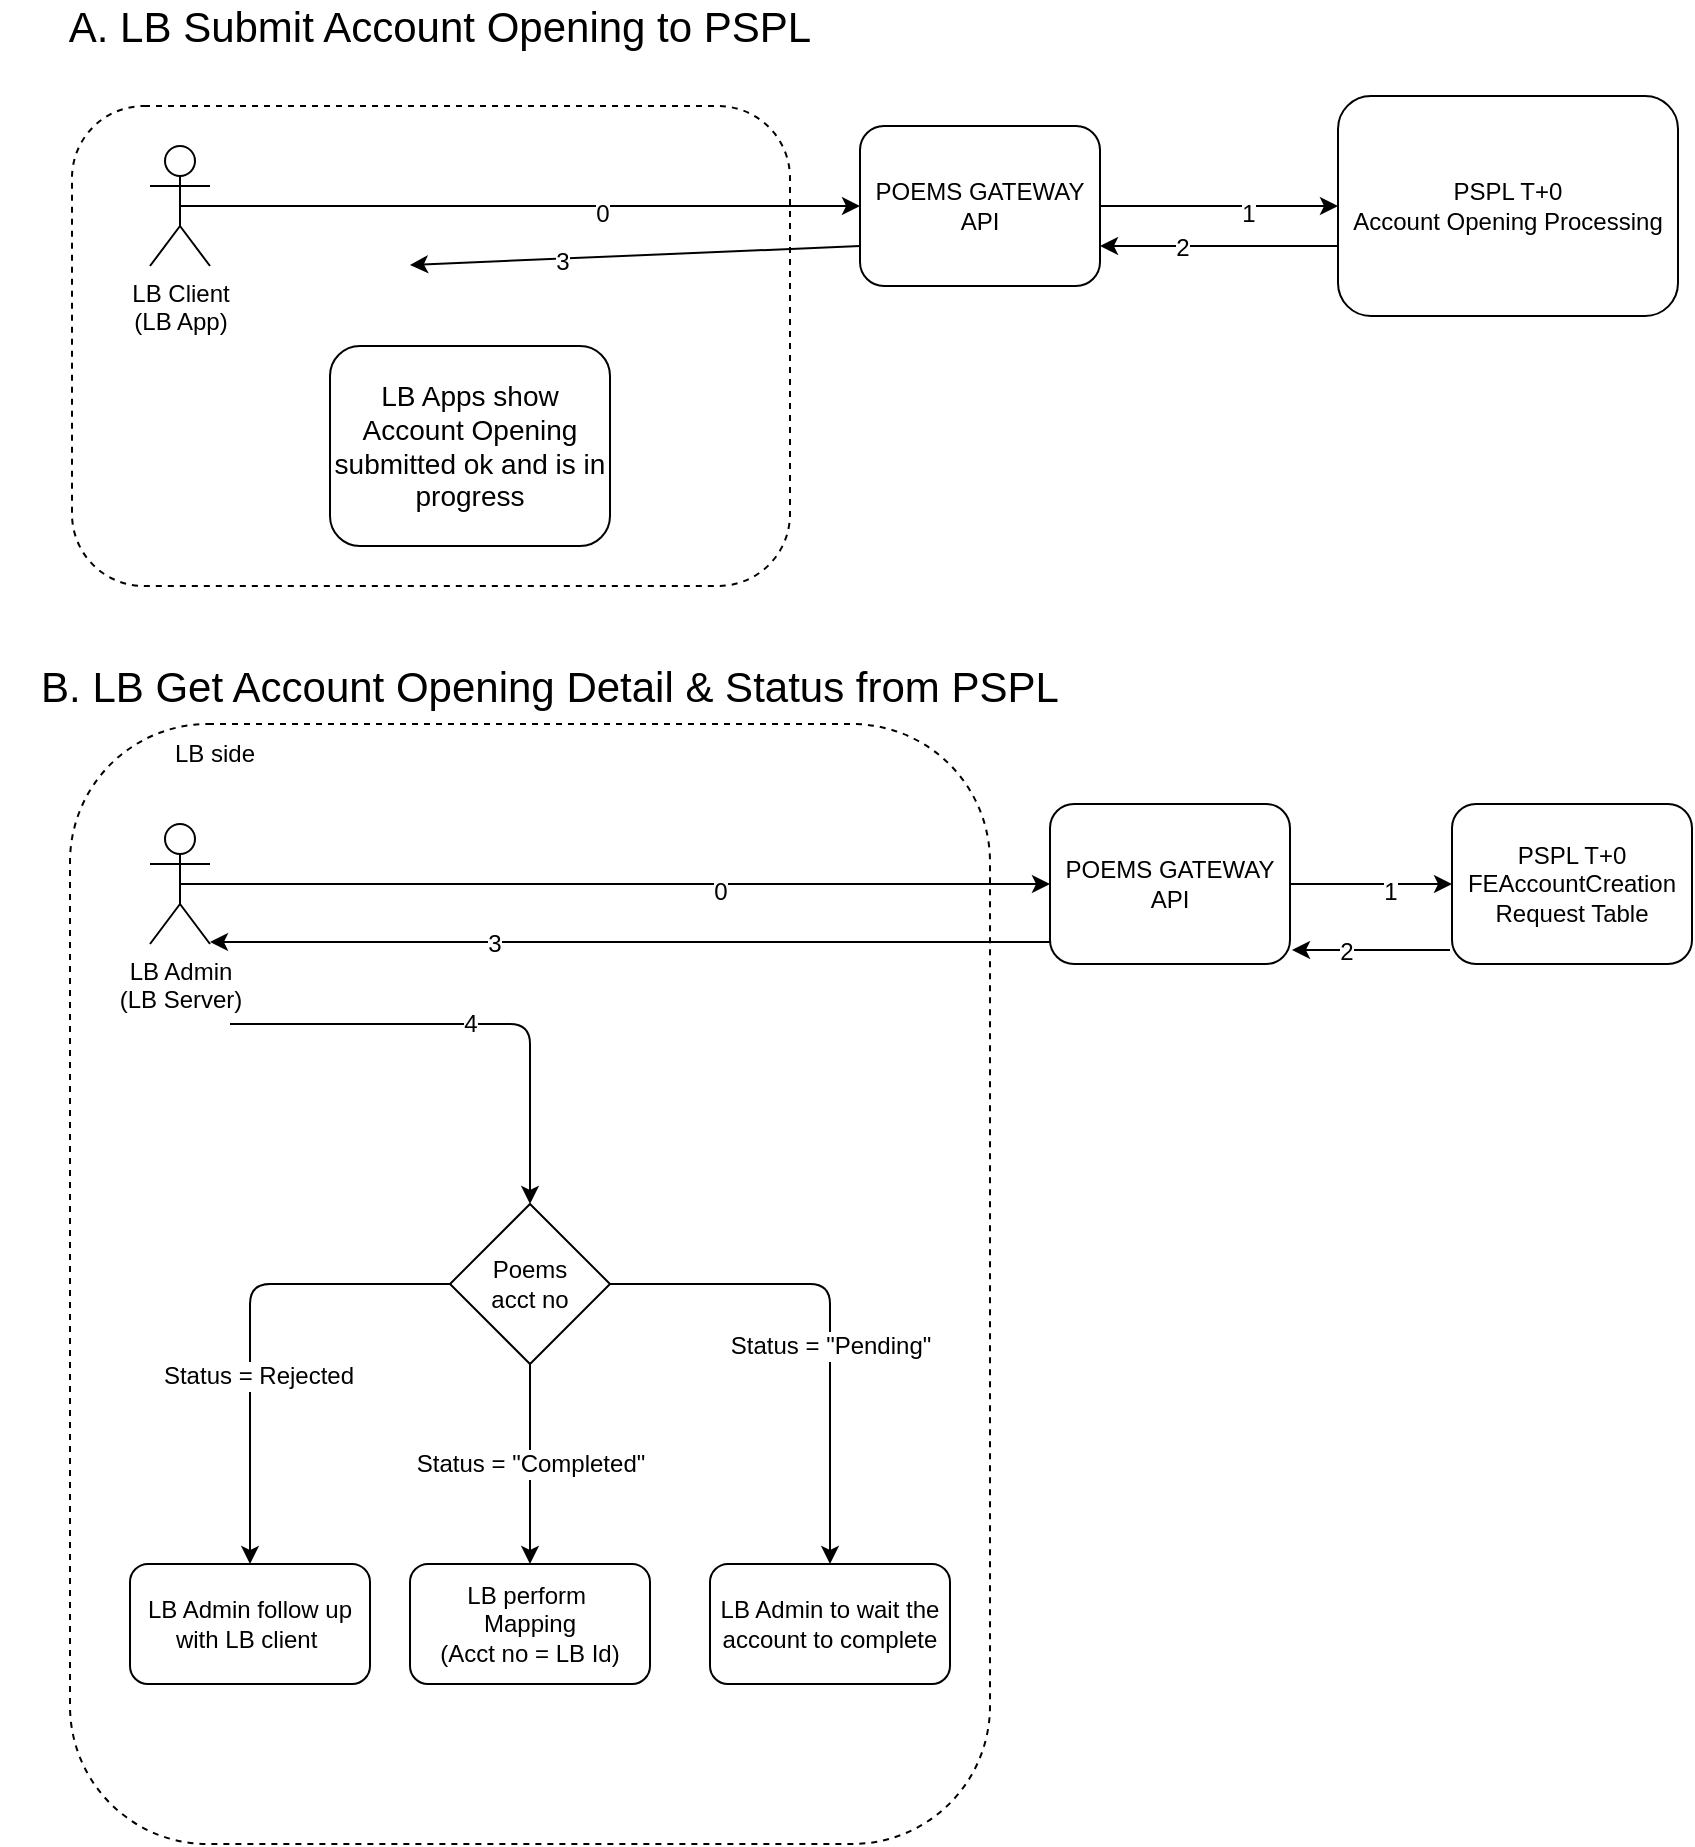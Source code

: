 <mxfile version="12.1.5" type="github" pages="1">
  <diagram id="UOzD4N3eyY4db2SnFhZ8" name="Page-1">
    <mxGraphModel dx="2071" dy="588" grid="1" gridSize="10" guides="1" tooltips="1" connect="1" arrows="1" fold="1" page="1" pageScale="1" pageWidth="850" pageHeight="1100" math="0" shadow="0">
      <root>
        <mxCell id="0"/>
        <mxCell id="1" parent="0"/>
        <mxCell id="Ur7TswTjiC4Jq3S4hagu-4" value="POEMS GATEWAY&lt;br&gt;API" style="rounded=1;whiteSpace=wrap;html=1;" parent="1" vertex="1">
          <mxGeometry x="425" y="100" width="120" height="80" as="geometry"/>
        </mxCell>
        <mxCell id="wVM4E26sl-JtEafnIeuh-3" value="PSPL T+0 &lt;br&gt;Account Opening Processing" style="rounded=1;whiteSpace=wrap;html=1;" vertex="1" parent="1">
          <mxGeometry x="664" y="85" width="170" height="110" as="geometry"/>
        </mxCell>
        <mxCell id="wVM4E26sl-JtEafnIeuh-4" value="" style="endArrow=classic;html=1;exitX=1;exitY=0.5;exitDx=0;exitDy=0;entryX=0;entryY=0.5;entryDx=0;entryDy=0;" edge="1" parent="1" source="Ur7TswTjiC4Jq3S4hagu-4" target="wVM4E26sl-JtEafnIeuh-3">
          <mxGeometry width="50" height="50" relative="1" as="geometry">
            <mxPoint x="340" y="140" as="sourcePoint"/>
            <mxPoint x="485" y="140" as="targetPoint"/>
          </mxGeometry>
        </mxCell>
        <mxCell id="wVM4E26sl-JtEafnIeuh-5" value="1" style="text;html=1;resizable=0;points=[];align=center;verticalAlign=middle;labelBackgroundColor=#ffffff;" vertex="1" connectable="0" parent="wVM4E26sl-JtEafnIeuh-4">
          <mxGeometry x="0.239" y="-4" relative="1" as="geometry">
            <mxPoint as="offset"/>
          </mxGeometry>
        </mxCell>
        <mxCell id="wVM4E26sl-JtEafnIeuh-6" value="" style="endArrow=classic;html=1;exitX=0;exitY=0.682;exitDx=0;exitDy=0;exitPerimeter=0;entryX=1;entryY=0.75;entryDx=0;entryDy=0;" edge="1" parent="1" source="wVM4E26sl-JtEafnIeuh-3" target="Ur7TswTjiC4Jq3S4hagu-4">
          <mxGeometry width="50" height="50" relative="1" as="geometry">
            <mxPoint x="620" y="169.5" as="sourcePoint"/>
            <mxPoint x="550" y="160" as="targetPoint"/>
          </mxGeometry>
        </mxCell>
        <mxCell id="wVM4E26sl-JtEafnIeuh-8" value="2" style="text;html=1;resizable=0;points=[];align=center;verticalAlign=middle;labelBackgroundColor=#ffffff;" vertex="1" connectable="0" parent="wVM4E26sl-JtEafnIeuh-6">
          <mxGeometry x="0.323" y="1" relative="1" as="geometry">
            <mxPoint as="offset"/>
          </mxGeometry>
        </mxCell>
        <mxCell id="wVM4E26sl-JtEafnIeuh-12" value="POEMS GATEWAY&lt;br&gt;API" style="rounded=1;whiteSpace=wrap;html=1;" vertex="1" parent="1">
          <mxGeometry x="520" y="439" width="120" height="80" as="geometry"/>
        </mxCell>
        <mxCell id="wVM4E26sl-JtEafnIeuh-15" value="PSPL T+0&lt;br&gt;FEAccountCreation&lt;br&gt;Request Table" style="rounded=1;whiteSpace=wrap;html=1;" vertex="1" parent="1">
          <mxGeometry x="721" y="439" width="120" height="80" as="geometry"/>
        </mxCell>
        <mxCell id="wVM4E26sl-JtEafnIeuh-16" value="" style="endArrow=classic;html=1;exitX=1;exitY=0.5;exitDx=0;exitDy=0;entryX=0;entryY=0.5;entryDx=0;entryDy=0;" edge="1" parent="1" source="wVM4E26sl-JtEafnIeuh-12" target="wVM4E26sl-JtEafnIeuh-15">
          <mxGeometry width="50" height="50" relative="1" as="geometry">
            <mxPoint x="397" y="479" as="sourcePoint"/>
            <mxPoint x="542" y="479" as="targetPoint"/>
          </mxGeometry>
        </mxCell>
        <mxCell id="wVM4E26sl-JtEafnIeuh-17" value="1" style="text;html=1;resizable=0;points=[];align=center;verticalAlign=middle;labelBackgroundColor=#ffffff;" vertex="1" connectable="0" parent="wVM4E26sl-JtEafnIeuh-16">
          <mxGeometry x="0.239" y="-4" relative="1" as="geometry">
            <mxPoint as="offset"/>
          </mxGeometry>
        </mxCell>
        <mxCell id="wVM4E26sl-JtEafnIeuh-18" value="" style="endArrow=classic;html=1;" edge="1" parent="1">
          <mxGeometry width="50" height="50" relative="1" as="geometry">
            <mxPoint x="720" y="512" as="sourcePoint"/>
            <mxPoint x="641" y="512" as="targetPoint"/>
          </mxGeometry>
        </mxCell>
        <mxCell id="wVM4E26sl-JtEafnIeuh-19" value="2" style="text;html=1;resizable=0;points=[];align=center;verticalAlign=middle;labelBackgroundColor=#ffffff;" vertex="1" connectable="0" parent="wVM4E26sl-JtEafnIeuh-18">
          <mxGeometry x="0.323" y="1" relative="1" as="geometry">
            <mxPoint as="offset"/>
          </mxGeometry>
        </mxCell>
        <mxCell id="wVM4E26sl-JtEafnIeuh-22" value="A. LB Submit Account Opening to PSPL" style="text;html=1;strokeColor=none;fillColor=none;align=center;verticalAlign=middle;whiteSpace=wrap;rounded=0;fontSize=21;" vertex="1" parent="1">
          <mxGeometry x="10" y="40" width="410" height="20" as="geometry"/>
        </mxCell>
        <mxCell id="wVM4E26sl-JtEafnIeuh-23" value="B. LB Get Account Opening Detail &amp;amp; Status from PSPL" style="text;html=1;strokeColor=none;fillColor=none;align=center;verticalAlign=middle;whiteSpace=wrap;rounded=0;fontSize=21;" vertex="1" parent="1">
          <mxGeometry x="-5" y="370" width="550" height="20" as="geometry"/>
        </mxCell>
        <mxCell id="wVM4E26sl-JtEafnIeuh-26" value="" style="rounded=1;whiteSpace=wrap;html=1;fontSize=12;dashed=1;" vertex="1" parent="1">
          <mxGeometry x="30" y="399" width="460" height="560" as="geometry"/>
        </mxCell>
        <mxCell id="wVM4E26sl-JtEafnIeuh-25" value="Poems &lt;br&gt;acct no" style="rhombus;whiteSpace=wrap;html=1;fontSize=12;" vertex="1" parent="1">
          <mxGeometry x="220" y="639" width="80" height="80" as="geometry"/>
        </mxCell>
        <mxCell id="wVM4E26sl-JtEafnIeuh-24" value="LB perform&amp;nbsp;&lt;br&gt;Mapping&lt;br&gt;(Acct no = LB Id)" style="rounded=1;whiteSpace=wrap;html=1;fontSize=12;" vertex="1" parent="1">
          <mxGeometry x="200" y="819" width="120" height="60" as="geometry"/>
        </mxCell>
        <mxCell id="wVM4E26sl-JtEafnIeuh-28" value="Status = &quot;Completed&quot;" style="endArrow=classic;html=1;fontSize=12;entryX=0.5;entryY=0;entryDx=0;entryDy=0;exitX=0.5;exitY=1;exitDx=0;exitDy=0;" edge="1" parent="1" source="wVM4E26sl-JtEafnIeuh-25" target="wVM4E26sl-JtEafnIeuh-24">
          <mxGeometry width="50" height="50" relative="1" as="geometry">
            <mxPoint x="350" y="729" as="sourcePoint"/>
            <mxPoint x="400" y="679" as="targetPoint"/>
          </mxGeometry>
        </mxCell>
        <mxCell id="wVM4E26sl-JtEafnIeuh-29" value="LB Admin follow up with LB client&amp;nbsp;" style="rounded=1;whiteSpace=wrap;html=1;fontSize=12;" vertex="1" parent="1">
          <mxGeometry x="60" y="819" width="120" height="60" as="geometry"/>
        </mxCell>
        <mxCell id="wVM4E26sl-JtEafnIeuh-30" value="" style="endArrow=classic;html=1;fontSize=12;exitX=0;exitY=0.5;exitDx=0;exitDy=0;" edge="1" parent="1" source="wVM4E26sl-JtEafnIeuh-25" target="wVM4E26sl-JtEafnIeuh-29">
          <mxGeometry width="50" height="50" relative="1" as="geometry">
            <mxPoint x="120" y="719" as="sourcePoint"/>
            <mxPoint x="170" y="669" as="targetPoint"/>
            <Array as="points">
              <mxPoint x="120" y="679"/>
            </Array>
          </mxGeometry>
        </mxCell>
        <mxCell id="wVM4E26sl-JtEafnIeuh-31" value="Status = Rejected" style="text;html=1;resizable=0;points=[];align=center;verticalAlign=middle;labelBackgroundColor=#ffffff;fontSize=12;" vertex="1" connectable="0" parent="wVM4E26sl-JtEafnIeuh-30">
          <mxGeometry x="0.217" y="4" relative="1" as="geometry">
            <mxPoint as="offset"/>
          </mxGeometry>
        </mxCell>
        <mxCell id="wVM4E26sl-JtEafnIeuh-32" value="&lt;span style=&quot;white-space: normal&quot;&gt;LB Admin to wait the account to complete&lt;/span&gt;" style="rounded=1;whiteSpace=wrap;html=1;fontSize=12;" vertex="1" parent="1">
          <mxGeometry x="350" y="819" width="120" height="60" as="geometry"/>
        </mxCell>
        <mxCell id="wVM4E26sl-JtEafnIeuh-33" value="" style="endArrow=classic;html=1;fontSize=12;exitX=1;exitY=0.5;exitDx=0;exitDy=0;entryX=0.5;entryY=0;entryDx=0;entryDy=0;" edge="1" parent="1" source="wVM4E26sl-JtEafnIeuh-25" target="wVM4E26sl-JtEafnIeuh-32">
          <mxGeometry width="50" height="50" relative="1" as="geometry">
            <mxPoint x="380" y="739" as="sourcePoint"/>
            <mxPoint x="430" y="689" as="targetPoint"/>
            <Array as="points">
              <mxPoint x="410" y="679"/>
            </Array>
          </mxGeometry>
        </mxCell>
        <mxCell id="wVM4E26sl-JtEafnIeuh-34" value="Status = &quot;Pending&quot;" style="text;html=1;resizable=0;points=[];align=center;verticalAlign=middle;labelBackgroundColor=#ffffff;fontSize=12;" vertex="1" connectable="0" parent="wVM4E26sl-JtEafnIeuh-33">
          <mxGeometry x="0.124" relative="1" as="geometry">
            <mxPoint as="offset"/>
          </mxGeometry>
        </mxCell>
        <mxCell id="wVM4E26sl-JtEafnIeuh-35" value="LB side" style="text;html=1;strokeColor=none;fillColor=none;align=center;verticalAlign=middle;whiteSpace=wrap;rounded=0;fontSize=12;" vertex="1" parent="1">
          <mxGeometry x="70" y="404" width="65" height="20" as="geometry"/>
        </mxCell>
        <mxCell id="wVM4E26sl-JtEafnIeuh-11" value="LB Admin&lt;br&gt;(LB Server)" style="shape=umlActor;verticalLabelPosition=bottom;labelBackgroundColor=#ffffff;verticalAlign=top;html=1;outlineConnect=0;" vertex="1" parent="1">
          <mxGeometry x="70" y="449" width="30" height="60" as="geometry"/>
        </mxCell>
        <mxCell id="wVM4E26sl-JtEafnIeuh-13" value="" style="endArrow=classic;html=1;exitX=0.5;exitY=0.5;exitDx=0;exitDy=0;exitPerimeter=0;entryX=0;entryY=0.5;entryDx=0;entryDy=0;" edge="1" parent="1" source="wVM4E26sl-JtEafnIeuh-11" target="wVM4E26sl-JtEafnIeuh-12">
          <mxGeometry width="50" height="50" relative="1" as="geometry">
            <mxPoint x="160" y="519" as="sourcePoint"/>
            <mxPoint x="210" y="469" as="targetPoint"/>
          </mxGeometry>
        </mxCell>
        <mxCell id="wVM4E26sl-JtEafnIeuh-14" value="0" style="text;html=1;resizable=0;points=[];align=center;verticalAlign=middle;labelBackgroundColor=#ffffff;" vertex="1" connectable="0" parent="wVM4E26sl-JtEafnIeuh-13">
          <mxGeometry x="0.239" y="-4" relative="1" as="geometry">
            <mxPoint as="offset"/>
          </mxGeometry>
        </mxCell>
        <mxCell id="wVM4E26sl-JtEafnIeuh-20" value="" style="endArrow=classic;html=1;" edge="1" parent="1">
          <mxGeometry width="50" height="50" relative="1" as="geometry">
            <mxPoint x="520" y="508" as="sourcePoint"/>
            <mxPoint x="100" y="508" as="targetPoint"/>
          </mxGeometry>
        </mxCell>
        <mxCell id="wVM4E26sl-JtEafnIeuh-21" value="3" style="text;html=1;resizable=0;points=[];align=center;verticalAlign=middle;labelBackgroundColor=#ffffff;" vertex="1" connectable="0" parent="wVM4E26sl-JtEafnIeuh-20">
          <mxGeometry x="0.323" y="1" relative="1" as="geometry">
            <mxPoint as="offset"/>
          </mxGeometry>
        </mxCell>
        <mxCell id="wVM4E26sl-JtEafnIeuh-27" value="4" style="endArrow=classic;html=1;fontSize=12;entryX=0.5;entryY=0;entryDx=0;entryDy=0;" edge="1" parent="1" target="wVM4E26sl-JtEafnIeuh-25">
          <mxGeometry width="50" height="50" relative="1" as="geometry">
            <mxPoint x="110" y="549" as="sourcePoint"/>
            <mxPoint x="230" y="559" as="targetPoint"/>
            <Array as="points">
              <mxPoint x="260" y="549"/>
            </Array>
          </mxGeometry>
        </mxCell>
        <mxCell id="wVM4E26sl-JtEafnIeuh-37" value="" style="rounded=1;whiteSpace=wrap;html=1;fontSize=12;dashed=1;" vertex="1" parent="1">
          <mxGeometry x="31" y="90" width="359" height="240" as="geometry"/>
        </mxCell>
        <mxCell id="Ur7TswTjiC4Jq3S4hagu-1" value="LB Client&lt;br&gt;(LB App)" style="shape=umlActor;verticalLabelPosition=bottom;labelBackgroundColor=#ffffff;verticalAlign=top;html=1;outlineConnect=0;" parent="1" vertex="1">
          <mxGeometry x="70" y="110" width="30" height="60" as="geometry"/>
        </mxCell>
        <mxCell id="wVM4E26sl-JtEafnIeuh-1" value="" style="endArrow=classic;html=1;exitX=0.5;exitY=0.5;exitDx=0;exitDy=0;exitPerimeter=0;entryX=0;entryY=0.5;entryDx=0;entryDy=0;" edge="1" parent="1" source="Ur7TswTjiC4Jq3S4hagu-1" target="Ur7TswTjiC4Jq3S4hagu-4">
          <mxGeometry width="50" height="50" relative="1" as="geometry">
            <mxPoint x="160" y="180" as="sourcePoint"/>
            <mxPoint x="210" y="130" as="targetPoint"/>
          </mxGeometry>
        </mxCell>
        <mxCell id="wVM4E26sl-JtEafnIeuh-2" value="0" style="text;html=1;resizable=0;points=[];align=center;verticalAlign=middle;labelBackgroundColor=#ffffff;" vertex="1" connectable="0" parent="wVM4E26sl-JtEafnIeuh-1">
          <mxGeometry x="0.239" y="-4" relative="1" as="geometry">
            <mxPoint as="offset"/>
          </mxGeometry>
        </mxCell>
        <mxCell id="wVM4E26sl-JtEafnIeuh-9" value="" style="endArrow=classic;html=1;exitX=0;exitY=0.75;exitDx=0;exitDy=0;" edge="1" parent="1" source="Ur7TswTjiC4Jq3S4hagu-4">
          <mxGeometry width="50" height="50" relative="1" as="geometry">
            <mxPoint x="370" y="169.5" as="sourcePoint"/>
            <mxPoint x="200" y="169.5" as="targetPoint"/>
          </mxGeometry>
        </mxCell>
        <mxCell id="wVM4E26sl-JtEafnIeuh-10" value="3" style="text;html=1;resizable=0;points=[];align=center;verticalAlign=middle;labelBackgroundColor=#ffffff;" vertex="1" connectable="0" parent="wVM4E26sl-JtEafnIeuh-9">
          <mxGeometry x="0.323" y="1" relative="1" as="geometry">
            <mxPoint as="offset"/>
          </mxGeometry>
        </mxCell>
        <mxCell id="wVM4E26sl-JtEafnIeuh-36" value="LB Apps show Account Opening submitted ok and is in progress" style="rounded=1;whiteSpace=wrap;html=1;fontSize=14;" vertex="1" parent="1">
          <mxGeometry x="160" y="210" width="140" height="100" as="geometry"/>
        </mxCell>
      </root>
    </mxGraphModel>
  </diagram>
</mxfile>

